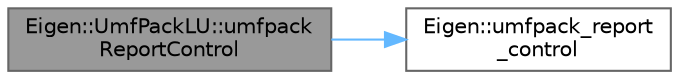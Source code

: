digraph "Eigen::UmfPackLU::umfpackReportControl"
{
 // LATEX_PDF_SIZE
  bgcolor="transparent";
  edge [fontname=Helvetica,fontsize=10,labelfontname=Helvetica,labelfontsize=10];
  node [fontname=Helvetica,fontsize=10,shape=box,height=0.2,width=0.4];
  rankdir="LR";
  Node1 [id="Node000001",label="Eigen::UmfPackLU::umfpack\lReportControl",height=0.2,width=0.4,color="gray40", fillcolor="grey60", style="filled", fontcolor="black",tooltip=" "];
  Node1 -> Node2 [id="edge2_Node000001_Node000002",color="steelblue1",style="solid",tooltip=" "];
  Node2 [id="Node000002",label="Eigen::umfpack_report\l_control",height=0.2,width=0.4,color="grey40", fillcolor="white", style="filled",URL="$namespace_eigen.html#a2223760c7ddf708305b7abb124e410c4",tooltip=" "];
}
